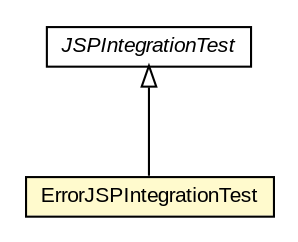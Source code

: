 #!/usr/local/bin/dot
#
# Class diagram 
# Generated by UMLGraph version R5_6-24-gf6e263 (http://www.umlgraph.org/)
#

digraph G {
	edge [fontname="arial",fontsize=10,labelfontname="arial",labelfontsize=10];
	node [fontname="arial",fontsize=10,shape=plaintext];
	nodesep=0.25;
	ranksep=0.5;
	// nl.mineleni.cbsviewer.jsp.JSPIntegrationTest
	c852 [label=<<table title="nl.mineleni.cbsviewer.jsp.JSPIntegrationTest" border="0" cellborder="1" cellspacing="0" cellpadding="2" port="p" href="./JSPIntegrationTest.html">
		<tr><td><table border="0" cellspacing="0" cellpadding="1">
<tr><td align="center" balign="center"><font face="arial italic"> JSPIntegrationTest </font></td></tr>
		</table></td></tr>
		</table>>, URL="./JSPIntegrationTest.html", fontname="arial", fontcolor="black", fontsize=10.0];
	// nl.mineleni.cbsviewer.jsp.ErrorJSPIntegrationTest
	c854 [label=<<table title="nl.mineleni.cbsviewer.jsp.ErrorJSPIntegrationTest" border="0" cellborder="1" cellspacing="0" cellpadding="2" port="p" bgcolor="lemonChiffon" href="./ErrorJSPIntegrationTest.html">
		<tr><td><table border="0" cellspacing="0" cellpadding="1">
<tr><td align="center" balign="center"> ErrorJSPIntegrationTest </td></tr>
		</table></td></tr>
		</table>>, URL="./ErrorJSPIntegrationTest.html", fontname="arial", fontcolor="black", fontsize=10.0];
	//nl.mineleni.cbsviewer.jsp.ErrorJSPIntegrationTest extends nl.mineleni.cbsviewer.jsp.JSPIntegrationTest
	c852:p -> c854:p [dir=back,arrowtail=empty];
}

